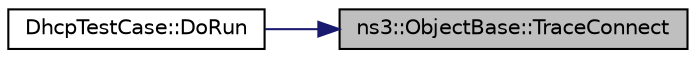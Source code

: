 digraph "ns3::ObjectBase::TraceConnect"
{
 // LATEX_PDF_SIZE
  edge [fontname="Helvetica",fontsize="10",labelfontname="Helvetica",labelfontsize="10"];
  node [fontname="Helvetica",fontsize="10",shape=record];
  rankdir="RL";
  Node1 [label="ns3::ObjectBase::TraceConnect",height=0.2,width=0.4,color="black", fillcolor="grey75", style="filled", fontcolor="black",tooltip="Connect a TraceSource to a Callback with a context."];
  Node1 -> Node2 [dir="back",color="midnightblue",fontsize="10",style="solid",fontname="Helvetica"];
  Node2 [label="DhcpTestCase::DoRun",height=0.2,width=0.4,color="black", fillcolor="white", style="filled",URL="$class_dhcp_test_case.html#ac3d1034cf3b85bd4ecd2bc0bf2345e29",tooltip="Implementation to actually run this TestCase."];
}
